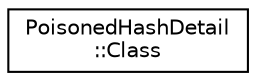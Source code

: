 digraph "Graphical Class Hierarchy"
{
  edge [fontname="Helvetica",fontsize="10",labelfontname="Helvetica",labelfontsize="10"];
  node [fontname="Helvetica",fontsize="10",shape=record];
  rankdir="LR";
  Node0 [label="PoisonedHashDetail\l::Class",height=0.2,width=0.4,color="black", fillcolor="white", style="filled",URL="$struct_poisoned_hash_detail_1_1_class.html"];
}
